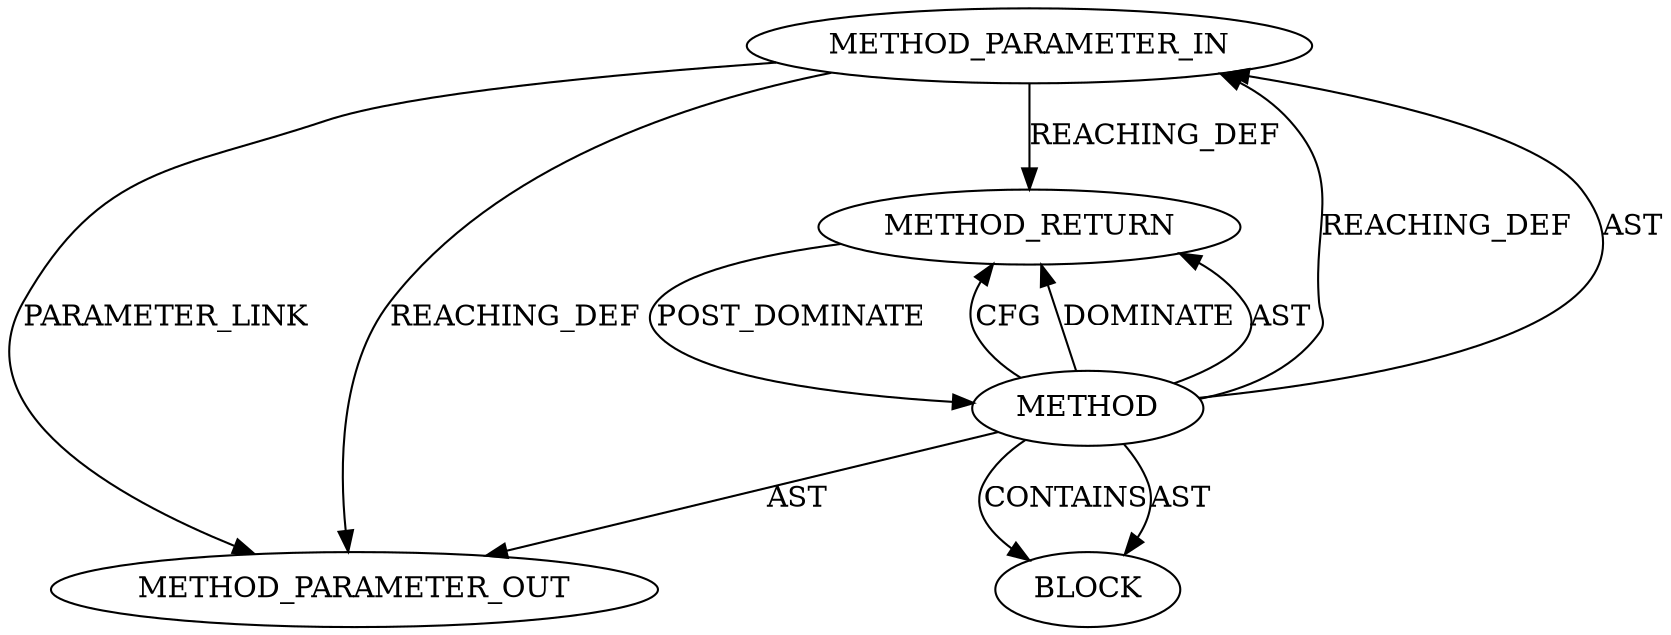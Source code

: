 digraph {
  13467 [label=METHOD_PARAMETER_OUT ORDER=1 CODE="p1" IS_VARIADIC=false TYPE_FULL_NAME="ANY" EVALUATION_STRATEGY="BY_VALUE" INDEX=1 NAME="p1"]
  12544 [label=METHOD_PARAMETER_IN ORDER=1 CODE="p1" IS_VARIADIC=false TYPE_FULL_NAME="ANY" EVALUATION_STRATEGY="BY_VALUE" INDEX=1 NAME="p1"]
  12543 [label=METHOD AST_PARENT_TYPE="NAMESPACE_BLOCK" AST_PARENT_FULL_NAME="<global>" ORDER=0 CODE="<empty>" FULL_NAME="sg_free_table" IS_EXTERNAL=true FILENAME="<empty>" SIGNATURE="" NAME="sg_free_table"]
  12545 [label=BLOCK ORDER=1 ARGUMENT_INDEX=1 CODE="<empty>" TYPE_FULL_NAME="ANY"]
  12546 [label=METHOD_RETURN ORDER=2 CODE="RET" TYPE_FULL_NAME="ANY" EVALUATION_STRATEGY="BY_VALUE"]
  12546 -> 12543 [label=POST_DOMINATE ]
  12543 -> 12545 [label=CONTAINS ]
  12544 -> 13467 [label=PARAMETER_LINK ]
  12543 -> 12544 [label=REACHING_DEF VARIABLE=""]
  12543 -> 13467 [label=AST ]
  12543 -> 12545 [label=AST ]
  12544 -> 13467 [label=REACHING_DEF VARIABLE="p1"]
  12543 -> 12546 [label=CFG ]
  12543 -> 12546 [label=DOMINATE ]
  12543 -> 12544 [label=AST ]
  12543 -> 12546 [label=AST ]
  12544 -> 12546 [label=REACHING_DEF VARIABLE="p1"]
}
